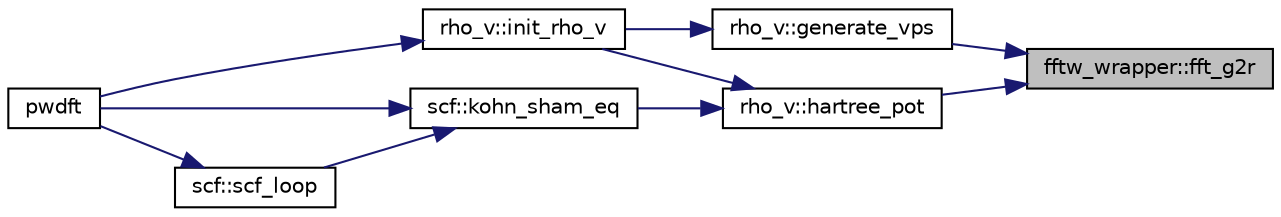 digraph "fftw_wrapper::fft_g2r"
{
 // LATEX_PDF_SIZE
  edge [fontname="Helvetica",fontsize="10",labelfontname="Helvetica",labelfontsize="10"];
  node [fontname="Helvetica",fontsize="10",shape=record];
  rankdir="RL";
  Node1 [label="fftw_wrapper::fft_g2r",height=0.2,width=0.4,color="black", fillcolor="grey75", style="filled", fontcolor="black",tooltip="V(G) e^{iGr} -> v(r)"];
  Node1 -> Node2 [dir="back",color="midnightblue",fontsize="10",style="solid",fontname="Helvetica"];
  Node2 [label="rho_v::generate_vps",height=0.2,width=0.4,color="black", fillcolor="white", style="filled",URL="$namespacerho__v.html#a3813003555dcf513988a47b2e5e49c8f",tooltip="Pseudopotential Vps is computed."];
  Node2 -> Node3 [dir="back",color="midnightblue",fontsize="10",style="solid",fontname="Helvetica"];
  Node3 [label="rho_v::init_rho_v",height=0.2,width=0.4,color="black", fillcolor="white", style="filled",URL="$namespacerho__v.html#a234977e1975896e4c279f68d8e2d6af0",tooltip="Initialize rho, Vps, Vks."];
  Node3 -> Node4 [dir="back",color="midnightblue",fontsize="10",style="solid",fontname="Helvetica"];
  Node4 [label="pwdft",height=0.2,width=0.4,color="black", fillcolor="white", style="filled",URL="$pwdft_8_f90.html#a676d884bb05028d628a63337b149182e",tooltip=" "];
  Node1 -> Node5 [dir="back",color="midnightblue",fontsize="10",style="solid",fontname="Helvetica"];
  Node5 [label="rho_v::hartree_pot",height=0.2,width=0.4,color="black", fillcolor="white", style="filled",URL="$namespacerho__v.html#a1fd1a1e8adf179dd03329003378934ce",tooltip="Add Hartree potential."];
  Node5 -> Node3 [dir="back",color="midnightblue",fontsize="10",style="solid",fontname="Helvetica"];
  Node5 -> Node6 [dir="back",color="midnightblue",fontsize="10",style="solid",fontname="Helvetica"];
  Node6 [label="scf::kohn_sham_eq",height=0.2,width=0.4,color="black", fillcolor="white", style="filled",URL="$namespacescf.html#a80161e4666bf654ff41c0ad5510f0641",tooltip=" "];
  Node6 -> Node4 [dir="back",color="midnightblue",fontsize="10",style="solid",fontname="Helvetica"];
  Node6 -> Node7 [dir="back",color="midnightblue",fontsize="10",style="solid",fontname="Helvetica"];
  Node7 [label="scf::scf_loop",height=0.2,width=0.4,color="black", fillcolor="white", style="filled",URL="$namespacescf.html#ab2a6afb38024f53beb2371ef1d7163a1",tooltip=" "];
  Node7 -> Node4 [dir="back",color="midnightblue",fontsize="10",style="solid",fontname="Helvetica"];
}
